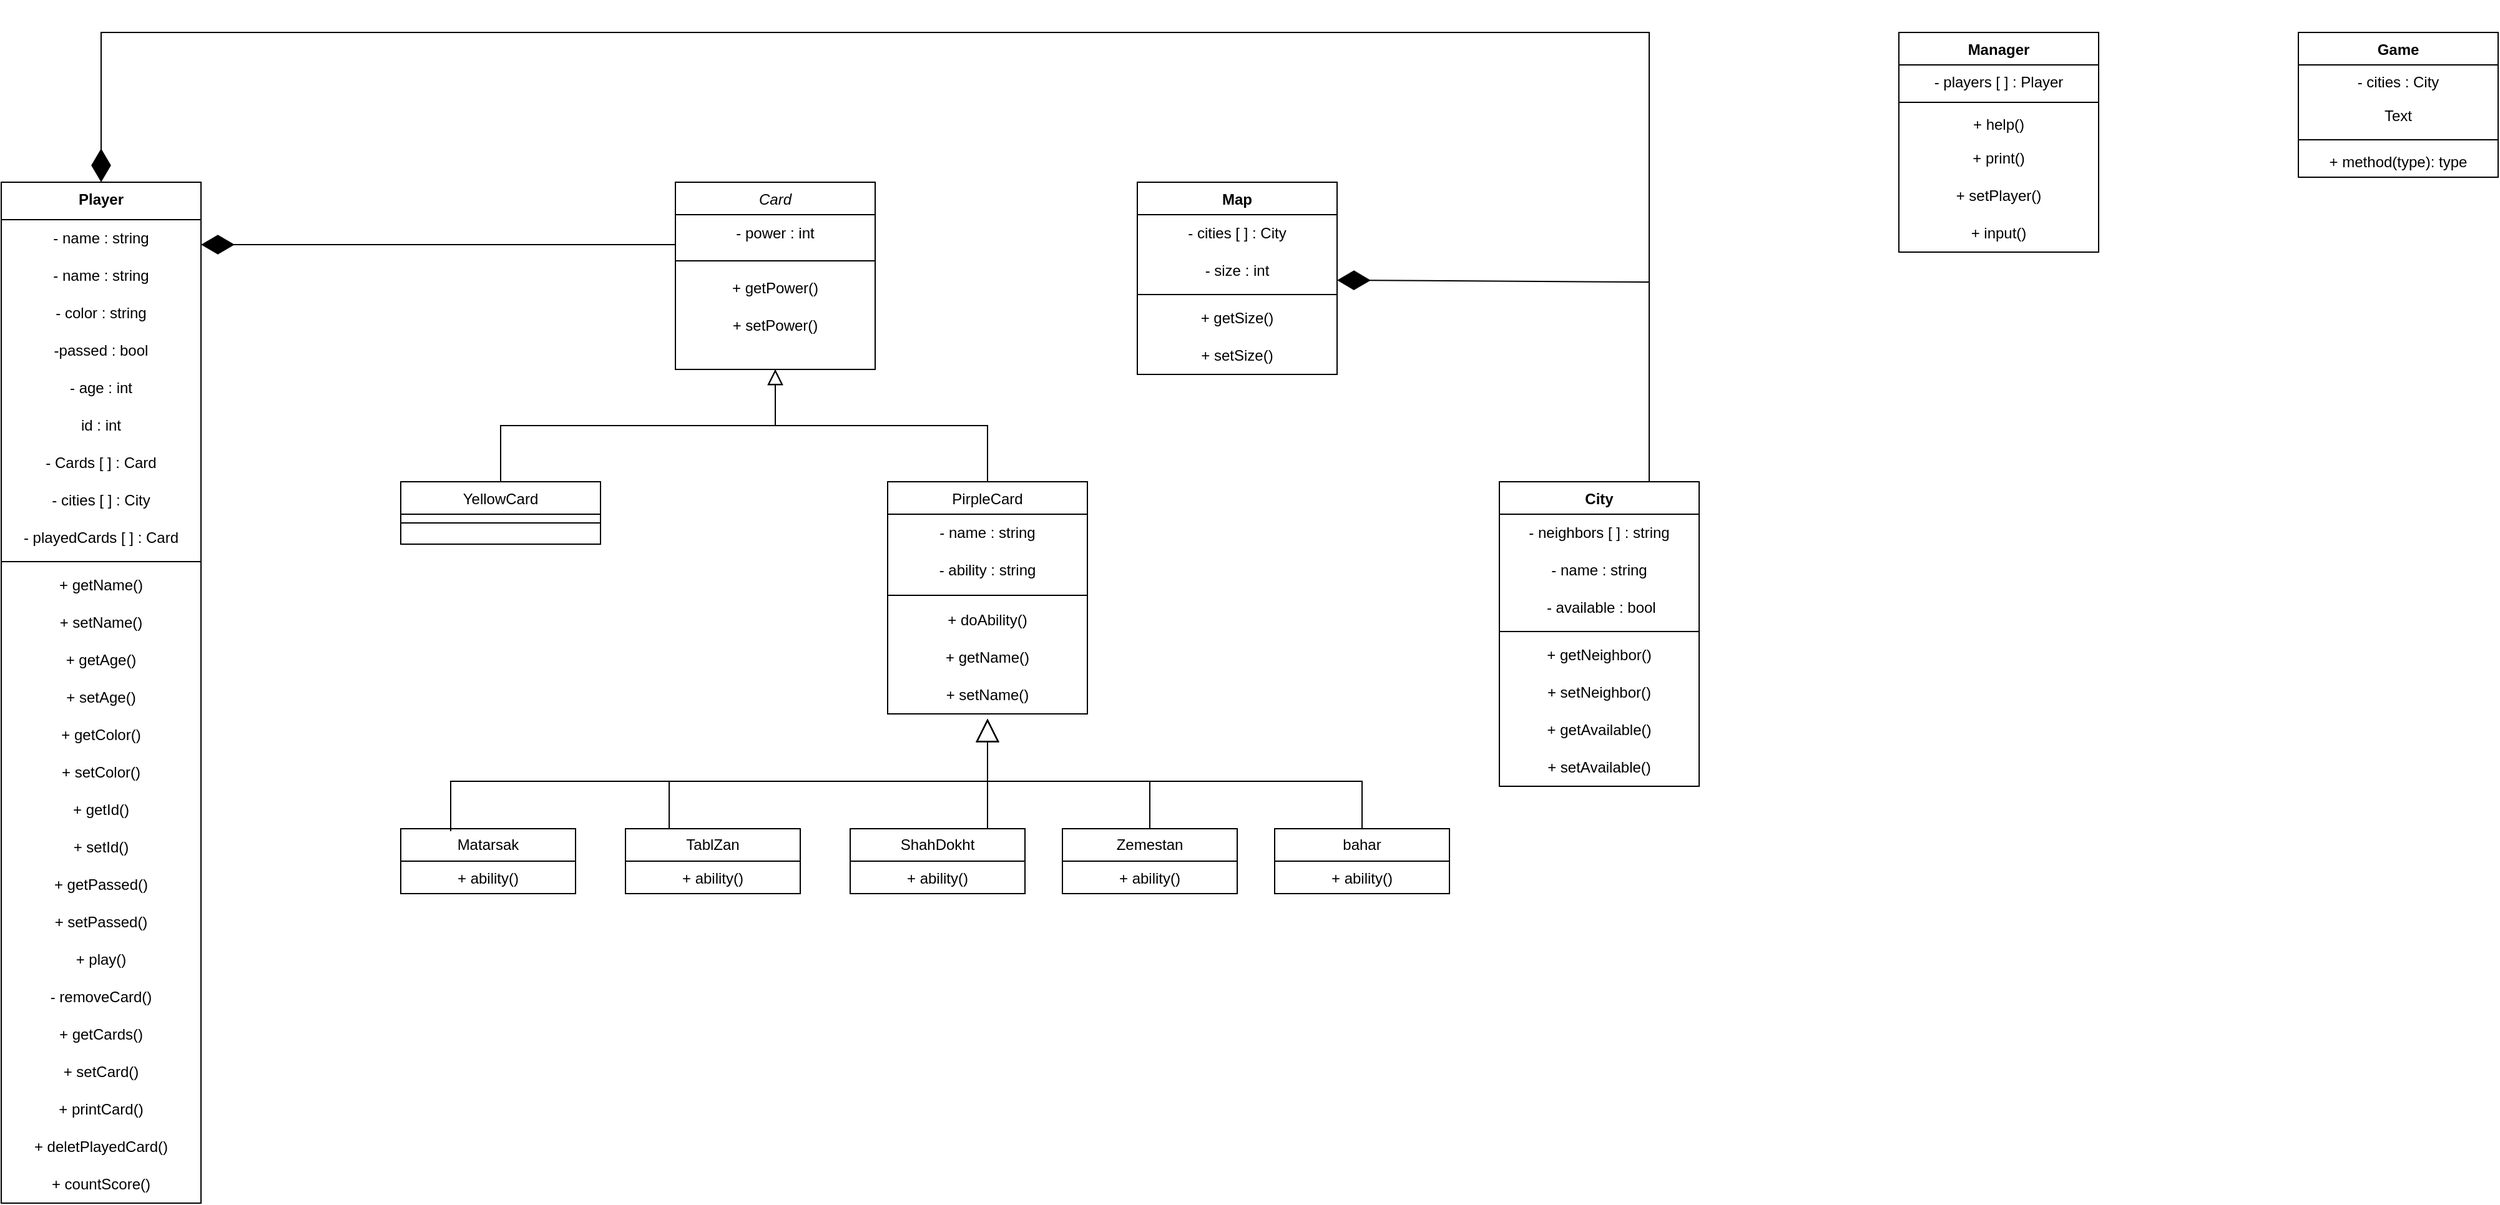 <mxfile version="24.4.4" type="device">
  <diagram id="C5RBs43oDa-KdzZeNtuy" name="Page-1">
    <mxGraphModel dx="1877" dy="1691" grid="1" gridSize="10" guides="1" tooltips="1" connect="1" arrows="1" fold="1" page="1" pageScale="1" pageWidth="827" pageHeight="1169" math="0" shadow="0">
      <root>
        <mxCell id="WIyWlLk6GJQsqaUBKTNV-0" />
        <mxCell id="WIyWlLk6GJQsqaUBKTNV-1" parent="WIyWlLk6GJQsqaUBKTNV-0" />
        <mxCell id="zkfFHV4jXpPFQw0GAbJ--0" value="Card" style="swimlane;fontStyle=2;align=center;verticalAlign=top;childLayout=stackLayout;horizontal=1;startSize=26;horizontalStack=0;resizeParent=1;resizeLast=0;collapsible=1;marginBottom=0;rounded=0;shadow=0;strokeWidth=1;" parent="WIyWlLk6GJQsqaUBKTNV-1" vertex="1">
          <mxGeometry x="220" y="120" width="160" height="150" as="geometry">
            <mxRectangle x="230" y="140" width="160" height="26" as="alternateBounds" />
          </mxGeometry>
        </mxCell>
        <mxCell id="Y98AIQA9uZ3q5bvzrObx-6" value="- power : int" style="text;strokeColor=none;align=center;fillColor=none;html=1;verticalAlign=middle;whiteSpace=wrap;rounded=0;" parent="zkfFHV4jXpPFQw0GAbJ--0" vertex="1">
          <mxGeometry y="26" width="160" height="30" as="geometry" />
        </mxCell>
        <mxCell id="zkfFHV4jXpPFQw0GAbJ--4" value="" style="line;html=1;strokeWidth=1;align=left;verticalAlign=middle;spacingTop=-1;spacingLeft=3;spacingRight=3;rotatable=0;labelPosition=right;points=[];portConstraint=eastwest;" parent="zkfFHV4jXpPFQw0GAbJ--0" vertex="1">
          <mxGeometry y="56" width="160" height="14" as="geometry" />
        </mxCell>
        <mxCell id="Y98AIQA9uZ3q5bvzrObx-7" value="+ getPower()" style="text;strokeColor=none;align=center;fillColor=none;html=1;verticalAlign=middle;whiteSpace=wrap;rounded=0;" parent="zkfFHV4jXpPFQw0GAbJ--0" vertex="1">
          <mxGeometry y="70" width="160" height="30" as="geometry" />
        </mxCell>
        <mxCell id="Y98AIQA9uZ3q5bvzrObx-5" value="+ setPower()" style="text;strokeColor=none;align=center;fillColor=none;html=1;verticalAlign=middle;whiteSpace=wrap;rounded=0;" parent="zkfFHV4jXpPFQw0GAbJ--0" vertex="1">
          <mxGeometry y="100" width="160" height="30" as="geometry" />
        </mxCell>
        <mxCell id="zkfFHV4jXpPFQw0GAbJ--6" value="YellowCard" style="swimlane;fontStyle=0;align=center;verticalAlign=top;childLayout=stackLayout;horizontal=1;startSize=26;horizontalStack=0;resizeParent=1;resizeLast=0;collapsible=1;marginBottom=0;rounded=0;shadow=0;strokeWidth=1;" parent="WIyWlLk6GJQsqaUBKTNV-1" vertex="1">
          <mxGeometry y="360" width="160" height="50" as="geometry">
            <mxRectangle x="130" y="380" width="160" height="26" as="alternateBounds" />
          </mxGeometry>
        </mxCell>
        <mxCell id="zkfFHV4jXpPFQw0GAbJ--9" value="" style="line;html=1;strokeWidth=1;align=left;verticalAlign=middle;spacingTop=-1;spacingLeft=3;spacingRight=3;rotatable=0;labelPosition=right;points=[];portConstraint=eastwest;" parent="zkfFHV4jXpPFQw0GAbJ--6" vertex="1">
          <mxGeometry y="26" width="160" height="14" as="geometry" />
        </mxCell>
        <mxCell id="zkfFHV4jXpPFQw0GAbJ--12" value="" style="endArrow=block;endSize=10;endFill=0;shadow=0;strokeWidth=1;rounded=0;curved=0;edgeStyle=elbowEdgeStyle;elbow=vertical;" parent="WIyWlLk6GJQsqaUBKTNV-1" source="zkfFHV4jXpPFQw0GAbJ--6" target="zkfFHV4jXpPFQw0GAbJ--0" edge="1">
          <mxGeometry width="160" relative="1" as="geometry">
            <mxPoint x="200" y="203" as="sourcePoint" />
            <mxPoint x="200" y="203" as="targetPoint" />
          </mxGeometry>
        </mxCell>
        <mxCell id="zkfFHV4jXpPFQw0GAbJ--13" value="PirpleCard" style="swimlane;fontStyle=0;align=center;verticalAlign=top;childLayout=stackLayout;horizontal=1;startSize=26;horizontalStack=0;resizeParent=1;resizeLast=0;collapsible=1;marginBottom=0;rounded=0;shadow=0;strokeWidth=1;" parent="WIyWlLk6GJQsqaUBKTNV-1" vertex="1">
          <mxGeometry x="390" y="360" width="160" height="186" as="geometry">
            <mxRectangle x="340" y="380" width="170" height="26" as="alternateBounds" />
          </mxGeometry>
        </mxCell>
        <mxCell id="Y98AIQA9uZ3q5bvzrObx-9" value="- name : string" style="text;strokeColor=none;align=center;fillColor=none;html=1;verticalAlign=middle;whiteSpace=wrap;rounded=0;" parent="zkfFHV4jXpPFQw0GAbJ--13" vertex="1">
          <mxGeometry y="26" width="160" height="30" as="geometry" />
        </mxCell>
        <mxCell id="Y98AIQA9uZ3q5bvzrObx-0" value="- ability : string" style="text;strokeColor=none;align=center;fillColor=none;html=1;verticalAlign=middle;whiteSpace=wrap;rounded=0;" parent="zkfFHV4jXpPFQw0GAbJ--13" vertex="1">
          <mxGeometry y="56" width="160" height="30" as="geometry" />
        </mxCell>
        <mxCell id="zkfFHV4jXpPFQw0GAbJ--15" value="" style="line;html=1;strokeWidth=1;align=left;verticalAlign=middle;spacingTop=-1;spacingLeft=3;spacingRight=3;rotatable=0;labelPosition=right;points=[];portConstraint=eastwest;" parent="zkfFHV4jXpPFQw0GAbJ--13" vertex="1">
          <mxGeometry y="86" width="160" height="10" as="geometry" />
        </mxCell>
        <mxCell id="Y98AIQA9uZ3q5bvzrObx-8" value="+ doAbility()" style="text;strokeColor=none;align=center;fillColor=none;html=1;verticalAlign=middle;whiteSpace=wrap;rounded=0;" parent="zkfFHV4jXpPFQw0GAbJ--13" vertex="1">
          <mxGeometry y="96" width="160" height="30" as="geometry" />
        </mxCell>
        <mxCell id="Y98AIQA9uZ3q5bvzrObx-30" value="+ getName()" style="text;strokeColor=none;align=center;fillColor=none;html=1;verticalAlign=middle;whiteSpace=wrap;rounded=0;" parent="zkfFHV4jXpPFQw0GAbJ--13" vertex="1">
          <mxGeometry y="126" width="160" height="30" as="geometry" />
        </mxCell>
        <mxCell id="Y98AIQA9uZ3q5bvzrObx-31" value="+ setName()" style="text;strokeColor=none;align=center;fillColor=none;html=1;verticalAlign=middle;whiteSpace=wrap;rounded=0;" parent="zkfFHV4jXpPFQw0GAbJ--13" vertex="1">
          <mxGeometry y="156" width="160" height="30" as="geometry" />
        </mxCell>
        <mxCell id="zkfFHV4jXpPFQw0GAbJ--16" value="" style="endArrow=block;endSize=10;endFill=0;shadow=0;strokeWidth=1;rounded=0;curved=0;edgeStyle=elbowEdgeStyle;elbow=vertical;" parent="WIyWlLk6GJQsqaUBKTNV-1" source="zkfFHV4jXpPFQw0GAbJ--13" target="zkfFHV4jXpPFQw0GAbJ--0" edge="1">
          <mxGeometry width="160" relative="1" as="geometry">
            <mxPoint x="210" y="373" as="sourcePoint" />
            <mxPoint x="310" y="271" as="targetPoint" />
          </mxGeometry>
        </mxCell>
        <mxCell id="Y98AIQA9uZ3q5bvzrObx-14" value="Map" style="swimlane;fontStyle=1;align=center;verticalAlign=top;childLayout=stackLayout;horizontal=1;startSize=26;horizontalStack=0;resizeParent=1;resizeParentMax=0;resizeLast=0;collapsible=1;marginBottom=0;whiteSpace=wrap;html=1;" parent="WIyWlLk6GJQsqaUBKTNV-1" vertex="1">
          <mxGeometry x="590" y="120" width="160" height="154" as="geometry" />
        </mxCell>
        <mxCell id="Y98AIQA9uZ3q5bvzrObx-18" value="- cities [ ] : City" style="text;strokeColor=none;align=center;fillColor=none;html=1;verticalAlign=middle;whiteSpace=wrap;rounded=0;" parent="Y98AIQA9uZ3q5bvzrObx-14" vertex="1">
          <mxGeometry y="26" width="160" height="30" as="geometry" />
        </mxCell>
        <mxCell id="Y98AIQA9uZ3q5bvzrObx-19" value="- size : int" style="text;strokeColor=none;align=center;fillColor=none;html=1;verticalAlign=middle;whiteSpace=wrap;rounded=0;" parent="Y98AIQA9uZ3q5bvzrObx-14" vertex="1">
          <mxGeometry y="56" width="160" height="30" as="geometry" />
        </mxCell>
        <mxCell id="Y98AIQA9uZ3q5bvzrObx-16" value="" style="line;strokeWidth=1;fillColor=none;align=left;verticalAlign=middle;spacingTop=-1;spacingLeft=3;spacingRight=3;rotatable=0;labelPosition=right;points=[];portConstraint=eastwest;strokeColor=inherit;" parent="Y98AIQA9uZ3q5bvzrObx-14" vertex="1">
          <mxGeometry y="86" width="160" height="8" as="geometry" />
        </mxCell>
        <mxCell id="Y98AIQA9uZ3q5bvzrObx-20" value="+ getSize()" style="text;strokeColor=none;align=center;fillColor=none;html=1;verticalAlign=middle;whiteSpace=wrap;rounded=0;" parent="Y98AIQA9uZ3q5bvzrObx-14" vertex="1">
          <mxGeometry y="94" width="160" height="30" as="geometry" />
        </mxCell>
        <mxCell id="Y98AIQA9uZ3q5bvzrObx-21" value="+ setSize()" style="text;strokeColor=none;align=center;fillColor=none;html=1;verticalAlign=middle;whiteSpace=wrap;rounded=0;" parent="Y98AIQA9uZ3q5bvzrObx-14" vertex="1">
          <mxGeometry y="124" width="160" height="30" as="geometry" />
        </mxCell>
        <mxCell id="Y98AIQA9uZ3q5bvzrObx-26" value="Player" style="swimlane;fontStyle=1;align=center;verticalAlign=top;childLayout=stackLayout;horizontal=1;startSize=30;horizontalStack=0;resizeParent=1;resizeParentMax=0;resizeLast=0;collapsible=1;marginBottom=0;whiteSpace=wrap;html=1;" parent="WIyWlLk6GJQsqaUBKTNV-1" vertex="1">
          <mxGeometry x="-320" y="120" width="160" height="818" as="geometry" />
        </mxCell>
        <mxCell id="Y98AIQA9uZ3q5bvzrObx-48" value="- name : string" style="text;strokeColor=none;align=center;fillColor=none;html=1;verticalAlign=middle;whiteSpace=wrap;rounded=0;" parent="Y98AIQA9uZ3q5bvzrObx-26" vertex="1">
          <mxGeometry y="30" width="160" height="30" as="geometry" />
        </mxCell>
        <mxCell id="jCnvRaLqZS0h8MGcoXK2-2" value="- name : string" style="text;strokeColor=none;align=center;fillColor=none;html=1;verticalAlign=middle;whiteSpace=wrap;rounded=0;" parent="Y98AIQA9uZ3q5bvzrObx-26" vertex="1">
          <mxGeometry y="60" width="160" height="30" as="geometry" />
        </mxCell>
        <mxCell id="Y98AIQA9uZ3q5bvzrObx-49" value="- color : string" style="text;strokeColor=none;align=center;fillColor=none;html=1;verticalAlign=middle;whiteSpace=wrap;rounded=0;" parent="Y98AIQA9uZ3q5bvzrObx-26" vertex="1">
          <mxGeometry y="90" width="160" height="30" as="geometry" />
        </mxCell>
        <mxCell id="Y98AIQA9uZ3q5bvzrObx-50" value="-passed : bool" style="text;strokeColor=none;align=center;fillColor=none;html=1;verticalAlign=middle;whiteSpace=wrap;rounded=0;" parent="Y98AIQA9uZ3q5bvzrObx-26" vertex="1">
          <mxGeometry y="120" width="160" height="30" as="geometry" />
        </mxCell>
        <mxCell id="Y98AIQA9uZ3q5bvzrObx-51" value="- age : int" style="text;strokeColor=none;align=center;fillColor=none;html=1;verticalAlign=middle;whiteSpace=wrap;rounded=0;" parent="Y98AIQA9uZ3q5bvzrObx-26" vertex="1">
          <mxGeometry y="150" width="160" height="30" as="geometry" />
        </mxCell>
        <mxCell id="Y98AIQA9uZ3q5bvzrObx-52" value="id : int" style="text;strokeColor=none;align=center;fillColor=none;html=1;verticalAlign=middle;whiteSpace=wrap;rounded=0;" parent="Y98AIQA9uZ3q5bvzrObx-26" vertex="1">
          <mxGeometry y="180" width="160" height="30" as="geometry" />
        </mxCell>
        <mxCell id="Y98AIQA9uZ3q5bvzrObx-65" value="- Cards [ ] : Card" style="text;strokeColor=none;align=center;fillColor=none;html=1;verticalAlign=middle;whiteSpace=wrap;rounded=0;" parent="Y98AIQA9uZ3q5bvzrObx-26" vertex="1">
          <mxGeometry y="210" width="160" height="30" as="geometry" />
        </mxCell>
        <mxCell id="kwKwa-wbNNJrlp5Qnl6y-41" value="- cities [ ] : City" style="text;strokeColor=none;align=center;fillColor=none;html=1;verticalAlign=middle;whiteSpace=wrap;rounded=0;" parent="Y98AIQA9uZ3q5bvzrObx-26" vertex="1">
          <mxGeometry y="240" width="160" height="30" as="geometry" />
        </mxCell>
        <mxCell id="s-No0AnxaH5Ahc92Yg2I-0" value="- playedCards [ ] : Card" style="text;strokeColor=none;align=center;fillColor=none;html=1;verticalAlign=middle;whiteSpace=wrap;rounded=0;" vertex="1" parent="Y98AIQA9uZ3q5bvzrObx-26">
          <mxGeometry y="270" width="160" height="30" as="geometry" />
        </mxCell>
        <mxCell id="Y98AIQA9uZ3q5bvzrObx-28" value="" style="line;strokeWidth=1;fillColor=none;align=left;verticalAlign=middle;spacingTop=-1;spacingLeft=3;spacingRight=3;rotatable=0;labelPosition=right;points=[];portConstraint=eastwest;strokeColor=inherit;" parent="Y98AIQA9uZ3q5bvzrObx-26" vertex="1">
          <mxGeometry y="300" width="160" height="8" as="geometry" />
        </mxCell>
        <mxCell id="Y98AIQA9uZ3q5bvzrObx-53" value="+ getName()" style="text;strokeColor=none;align=center;fillColor=none;html=1;verticalAlign=middle;whiteSpace=wrap;rounded=0;" parent="Y98AIQA9uZ3q5bvzrObx-26" vertex="1">
          <mxGeometry y="308" width="160" height="30" as="geometry" />
        </mxCell>
        <mxCell id="Y98AIQA9uZ3q5bvzrObx-54" value="+ setName()" style="text;strokeColor=none;align=center;fillColor=none;html=1;verticalAlign=middle;whiteSpace=wrap;rounded=0;" parent="Y98AIQA9uZ3q5bvzrObx-26" vertex="1">
          <mxGeometry y="338" width="160" height="30" as="geometry" />
        </mxCell>
        <mxCell id="Y98AIQA9uZ3q5bvzrObx-55" value="+ getAge()" style="text;strokeColor=none;align=center;fillColor=none;html=1;verticalAlign=middle;whiteSpace=wrap;rounded=0;" parent="Y98AIQA9uZ3q5bvzrObx-26" vertex="1">
          <mxGeometry y="368" width="160" height="30" as="geometry" />
        </mxCell>
        <mxCell id="Y98AIQA9uZ3q5bvzrObx-56" value="+ setAge()" style="text;strokeColor=none;align=center;fillColor=none;html=1;verticalAlign=middle;whiteSpace=wrap;rounded=0;" parent="Y98AIQA9uZ3q5bvzrObx-26" vertex="1">
          <mxGeometry y="398" width="160" height="30" as="geometry" />
        </mxCell>
        <mxCell id="Y98AIQA9uZ3q5bvzrObx-57" value="+ getColor()" style="text;strokeColor=none;align=center;fillColor=none;html=1;verticalAlign=middle;whiteSpace=wrap;rounded=0;" parent="Y98AIQA9uZ3q5bvzrObx-26" vertex="1">
          <mxGeometry y="428" width="160" height="30" as="geometry" />
        </mxCell>
        <mxCell id="Y98AIQA9uZ3q5bvzrObx-58" value="+ setColor()" style="text;strokeColor=none;align=center;fillColor=none;html=1;verticalAlign=middle;whiteSpace=wrap;rounded=0;" parent="Y98AIQA9uZ3q5bvzrObx-26" vertex="1">
          <mxGeometry y="458" width="160" height="30" as="geometry" />
        </mxCell>
        <mxCell id="Y98AIQA9uZ3q5bvzrObx-59" value="+ getId()" style="text;strokeColor=none;align=center;fillColor=none;html=1;verticalAlign=middle;whiteSpace=wrap;rounded=0;" parent="Y98AIQA9uZ3q5bvzrObx-26" vertex="1">
          <mxGeometry y="488" width="160" height="30" as="geometry" />
        </mxCell>
        <mxCell id="Y98AIQA9uZ3q5bvzrObx-60" value="+ setId()" style="text;strokeColor=none;align=center;fillColor=none;html=1;verticalAlign=middle;whiteSpace=wrap;rounded=0;" parent="Y98AIQA9uZ3q5bvzrObx-26" vertex="1">
          <mxGeometry y="518" width="160" height="30" as="geometry" />
        </mxCell>
        <mxCell id="Y98AIQA9uZ3q5bvzrObx-61" value="+ getPassed()" style="text;strokeColor=none;align=center;fillColor=none;html=1;verticalAlign=middle;whiteSpace=wrap;rounded=0;" parent="Y98AIQA9uZ3q5bvzrObx-26" vertex="1">
          <mxGeometry y="548" width="160" height="30" as="geometry" />
        </mxCell>
        <mxCell id="Y98AIQA9uZ3q5bvzrObx-62" value="+ setPassed()" style="text;strokeColor=none;align=center;fillColor=none;html=1;verticalAlign=middle;whiteSpace=wrap;rounded=0;" parent="Y98AIQA9uZ3q5bvzrObx-26" vertex="1">
          <mxGeometry y="578" width="160" height="30" as="geometry" />
        </mxCell>
        <mxCell id="Y98AIQA9uZ3q5bvzrObx-63" value="+ play()" style="text;strokeColor=none;align=center;fillColor=none;html=1;verticalAlign=middle;whiteSpace=wrap;rounded=0;" parent="Y98AIQA9uZ3q5bvzrObx-26" vertex="1">
          <mxGeometry y="608" width="160" height="30" as="geometry" />
        </mxCell>
        <mxCell id="Y98AIQA9uZ3q5bvzrObx-66" value="- removeCard()" style="text;strokeColor=none;align=center;fillColor=none;html=1;verticalAlign=middle;whiteSpace=wrap;rounded=0;" parent="Y98AIQA9uZ3q5bvzrObx-26" vertex="1">
          <mxGeometry y="638" width="160" height="30" as="geometry" />
        </mxCell>
        <mxCell id="Y98AIQA9uZ3q5bvzrObx-67" value="+ getCards()" style="text;strokeColor=none;align=center;fillColor=none;html=1;verticalAlign=middle;whiteSpace=wrap;rounded=0;" parent="Y98AIQA9uZ3q5bvzrObx-26" vertex="1">
          <mxGeometry y="668" width="160" height="30" as="geometry" />
        </mxCell>
        <mxCell id="Y98AIQA9uZ3q5bvzrObx-68" value="+ setCard()" style="text;strokeColor=none;align=center;fillColor=none;html=1;verticalAlign=middle;whiteSpace=wrap;rounded=0;" parent="Y98AIQA9uZ3q5bvzrObx-26" vertex="1">
          <mxGeometry y="698" width="160" height="30" as="geometry" />
        </mxCell>
        <mxCell id="jCnvRaLqZS0h8MGcoXK2-0" value="+ printCard()" style="text;strokeColor=none;align=center;fillColor=none;html=1;verticalAlign=middle;whiteSpace=wrap;rounded=0;" parent="Y98AIQA9uZ3q5bvzrObx-26" vertex="1">
          <mxGeometry y="728" width="160" height="30" as="geometry" />
        </mxCell>
        <mxCell id="s-No0AnxaH5Ahc92Yg2I-1" value="+ deletPlayedCard()" style="text;strokeColor=none;align=center;fillColor=none;html=1;verticalAlign=middle;whiteSpace=wrap;rounded=0;" vertex="1" parent="Y98AIQA9uZ3q5bvzrObx-26">
          <mxGeometry y="758" width="160" height="30" as="geometry" />
        </mxCell>
        <mxCell id="s-No0AnxaH5Ahc92Yg2I-2" value="+ countScore()" style="text;strokeColor=none;align=center;fillColor=none;html=1;verticalAlign=middle;whiteSpace=wrap;rounded=0;" vertex="1" parent="Y98AIQA9uZ3q5bvzrObx-26">
          <mxGeometry y="788" width="160" height="30" as="geometry" />
        </mxCell>
        <mxCell id="Y98AIQA9uZ3q5bvzrObx-32" value="City" style="swimlane;fontStyle=1;align=center;verticalAlign=top;childLayout=stackLayout;horizontal=1;startSize=26;horizontalStack=0;resizeParent=1;resizeParentMax=0;resizeLast=0;collapsible=1;marginBottom=0;whiteSpace=wrap;html=1;" parent="WIyWlLk6GJQsqaUBKTNV-1" vertex="1">
          <mxGeometry x="880" y="360" width="160" height="244" as="geometry" />
        </mxCell>
        <mxCell id="Y98AIQA9uZ3q5bvzrObx-37" value="- neighbors [ ] : string" style="text;strokeColor=none;align=center;fillColor=none;html=1;verticalAlign=middle;whiteSpace=wrap;rounded=0;" parent="Y98AIQA9uZ3q5bvzrObx-32" vertex="1">
          <mxGeometry y="26" width="160" height="30" as="geometry" />
        </mxCell>
        <mxCell id="Y98AIQA9uZ3q5bvzrObx-39" value="- name : string" style="text;strokeColor=none;align=center;fillColor=none;html=1;verticalAlign=middle;whiteSpace=wrap;rounded=0;" parent="Y98AIQA9uZ3q5bvzrObx-32" vertex="1">
          <mxGeometry y="56" width="160" height="30" as="geometry" />
        </mxCell>
        <mxCell id="Y98AIQA9uZ3q5bvzrObx-40" value="&amp;nbsp;- available : bool" style="text;strokeColor=none;align=center;fillColor=none;html=1;verticalAlign=middle;whiteSpace=wrap;rounded=0;" parent="Y98AIQA9uZ3q5bvzrObx-32" vertex="1">
          <mxGeometry y="86" width="160" height="30" as="geometry" />
        </mxCell>
        <mxCell id="Y98AIQA9uZ3q5bvzrObx-34" value="" style="line;strokeWidth=1;fillColor=none;align=left;verticalAlign=middle;spacingTop=-1;spacingLeft=3;spacingRight=3;rotatable=0;labelPosition=right;points=[];portConstraint=eastwest;strokeColor=inherit;" parent="Y98AIQA9uZ3q5bvzrObx-32" vertex="1">
          <mxGeometry y="116" width="160" height="8" as="geometry" />
        </mxCell>
        <mxCell id="Y98AIQA9uZ3q5bvzrObx-36" value="+ getNeighbor()" style="text;strokeColor=none;align=center;fillColor=none;html=1;verticalAlign=middle;whiteSpace=wrap;rounded=0;" parent="Y98AIQA9uZ3q5bvzrObx-32" vertex="1">
          <mxGeometry y="124" width="160" height="30" as="geometry" />
        </mxCell>
        <mxCell id="Y98AIQA9uZ3q5bvzrObx-38" value="+ setNeighbor()" style="text;strokeColor=none;align=center;fillColor=none;html=1;verticalAlign=middle;whiteSpace=wrap;rounded=0;" parent="Y98AIQA9uZ3q5bvzrObx-32" vertex="1">
          <mxGeometry y="154" width="160" height="30" as="geometry" />
        </mxCell>
        <mxCell id="Y98AIQA9uZ3q5bvzrObx-42" value="+ getAvailable()" style="text;strokeColor=none;align=center;fillColor=none;html=1;verticalAlign=middle;whiteSpace=wrap;rounded=0;" parent="Y98AIQA9uZ3q5bvzrObx-32" vertex="1">
          <mxGeometry y="184" width="160" height="30" as="geometry" />
        </mxCell>
        <mxCell id="Y98AIQA9uZ3q5bvzrObx-41" value="+ setAvailable()" style="text;strokeColor=none;align=center;fillColor=none;html=1;verticalAlign=middle;whiteSpace=wrap;rounded=0;" parent="Y98AIQA9uZ3q5bvzrObx-32" vertex="1">
          <mxGeometry y="214" width="160" height="30" as="geometry" />
        </mxCell>
        <mxCell id="Y98AIQA9uZ3q5bvzrObx-47" value="" style="endArrow=diamondThin;endFill=1;endSize=24;html=1;rounded=0;exitX=0.75;exitY=0;exitDx=0;exitDy=0;entryX=1;entryY=0.75;entryDx=0;entryDy=0;" parent="WIyWlLk6GJQsqaUBKTNV-1" source="Y98AIQA9uZ3q5bvzrObx-32" target="Y98AIQA9uZ3q5bvzrObx-19" edge="1">
          <mxGeometry width="160" relative="1" as="geometry">
            <mxPoint x="770" y="320" as="sourcePoint" />
            <mxPoint x="930" y="320" as="targetPoint" />
            <Array as="points">
              <mxPoint x="1000" y="200" />
            </Array>
          </mxGeometry>
        </mxCell>
        <mxCell id="kwKwa-wbNNJrlp5Qnl6y-21" value="TablZan" style="swimlane;fontStyle=0;childLayout=stackLayout;horizontal=1;startSize=26;fillColor=none;horizontalStack=0;resizeParent=1;resizeParentMax=0;resizeLast=0;collapsible=1;marginBottom=0;whiteSpace=wrap;html=1;" parent="WIyWlLk6GJQsqaUBKTNV-1" vertex="1">
          <mxGeometry x="180" y="638" width="140" height="52" as="geometry" />
        </mxCell>
        <mxCell id="kwKwa-wbNNJrlp5Qnl6y-22" value="+ ability()" style="text;strokeColor=none;fillColor=none;align=center;verticalAlign=top;spacingLeft=4;spacingRight=4;overflow=hidden;rotatable=0;points=[[0,0.5],[1,0.5]];portConstraint=eastwest;whiteSpace=wrap;html=1;" parent="kwKwa-wbNNJrlp5Qnl6y-21" vertex="1">
          <mxGeometry y="26" width="140" height="26" as="geometry" />
        </mxCell>
        <mxCell id="kwKwa-wbNNJrlp5Qnl6y-23" value="ShahDokht" style="swimlane;fontStyle=0;childLayout=stackLayout;horizontal=1;startSize=26;fillColor=none;horizontalStack=0;resizeParent=1;resizeParentMax=0;resizeLast=0;collapsible=1;marginBottom=0;whiteSpace=wrap;html=1;" parent="WIyWlLk6GJQsqaUBKTNV-1" vertex="1">
          <mxGeometry x="360" y="638" width="140" height="52" as="geometry" />
        </mxCell>
        <mxCell id="kwKwa-wbNNJrlp5Qnl6y-24" value="+ ability()" style="text;strokeColor=none;fillColor=none;align=center;verticalAlign=top;spacingLeft=4;spacingRight=4;overflow=hidden;rotatable=0;points=[[0,0.5],[1,0.5]];portConstraint=eastwest;whiteSpace=wrap;html=1;" parent="kwKwa-wbNNJrlp5Qnl6y-23" vertex="1">
          <mxGeometry y="26" width="140" height="26" as="geometry" />
        </mxCell>
        <mxCell id="kwKwa-wbNNJrlp5Qnl6y-25" value="Zemestan" style="swimlane;fontStyle=0;childLayout=stackLayout;horizontal=1;startSize=26;fillColor=none;horizontalStack=0;resizeParent=1;resizeParentMax=0;resizeLast=0;collapsible=1;marginBottom=0;whiteSpace=wrap;html=1;" parent="WIyWlLk6GJQsqaUBKTNV-1" vertex="1">
          <mxGeometry x="530" y="638" width="140" height="52" as="geometry" />
        </mxCell>
        <mxCell id="kwKwa-wbNNJrlp5Qnl6y-26" value="+ ability()" style="text;strokeColor=none;fillColor=none;align=center;verticalAlign=top;spacingLeft=4;spacingRight=4;overflow=hidden;rotatable=0;points=[[0,0.5],[1,0.5]];portConstraint=eastwest;whiteSpace=wrap;html=1;" parent="kwKwa-wbNNJrlp5Qnl6y-25" vertex="1">
          <mxGeometry y="26" width="140" height="26" as="geometry" />
        </mxCell>
        <mxCell id="kwKwa-wbNNJrlp5Qnl6y-27" value="Matarsak" style="swimlane;fontStyle=0;childLayout=stackLayout;horizontal=1;startSize=26;fillColor=none;horizontalStack=0;resizeParent=1;resizeParentMax=0;resizeLast=0;collapsible=1;marginBottom=0;whiteSpace=wrap;html=1;" parent="WIyWlLk6GJQsqaUBKTNV-1" vertex="1">
          <mxGeometry y="638" width="140" height="52" as="geometry" />
        </mxCell>
        <mxCell id="kwKwa-wbNNJrlp5Qnl6y-28" value="+ ability()" style="text;strokeColor=none;fillColor=none;align=center;verticalAlign=top;spacingLeft=4;spacingRight=4;overflow=hidden;rotatable=0;points=[[0,0.5],[1,0.5]];portConstraint=eastwest;whiteSpace=wrap;html=1;" parent="kwKwa-wbNNJrlp5Qnl6y-27" vertex="1">
          <mxGeometry y="26" width="140" height="26" as="geometry" />
        </mxCell>
        <mxCell id="kwKwa-wbNNJrlp5Qnl6y-5" value="bahar" style="swimlane;fontStyle=0;childLayout=stackLayout;horizontal=1;startSize=26;fillColor=none;horizontalStack=0;resizeParent=1;resizeParentMax=0;resizeLast=0;collapsible=1;marginBottom=0;whiteSpace=wrap;html=1;" parent="WIyWlLk6GJQsqaUBKTNV-1" vertex="1">
          <mxGeometry x="700" y="638" width="140" height="52" as="geometry" />
        </mxCell>
        <mxCell id="kwKwa-wbNNJrlp5Qnl6y-6" value="+ ability()" style="text;strokeColor=none;fillColor=none;align=center;verticalAlign=top;spacingLeft=4;spacingRight=4;overflow=hidden;rotatable=0;points=[[0,0.5],[1,0.5]];portConstraint=eastwest;whiteSpace=wrap;html=1;" parent="kwKwa-wbNNJrlp5Qnl6y-5" vertex="1">
          <mxGeometry y="26" width="140" height="26" as="geometry" />
        </mxCell>
        <mxCell id="kwKwa-wbNNJrlp5Qnl6y-36" value="" style="endArrow=block;endSize=16;endFill=0;html=1;rounded=0;" parent="WIyWlLk6GJQsqaUBKTNV-1" edge="1">
          <mxGeometry x="0.192" y="40" width="160" relative="1" as="geometry">
            <mxPoint x="40" y="640" as="sourcePoint" />
            <mxPoint x="470" y="550" as="targetPoint" />
            <Array as="points">
              <mxPoint x="40" y="600" />
              <mxPoint x="470" y="600" />
            </Array>
            <mxPoint as="offset" />
          </mxGeometry>
        </mxCell>
        <mxCell id="kwKwa-wbNNJrlp5Qnl6y-37" value="" style="endArrow=block;endSize=16;endFill=0;html=1;rounded=0;exitX=0.25;exitY=0;exitDx=0;exitDy=0;" parent="WIyWlLk6GJQsqaUBKTNV-1" source="kwKwa-wbNNJrlp5Qnl6y-21" edge="1">
          <mxGeometry x="0.192" y="40" width="160" relative="1" as="geometry">
            <mxPoint x="215" y="630" as="sourcePoint" />
            <mxPoint x="470" y="550" as="targetPoint" />
            <Array as="points">
              <mxPoint x="215" y="600" />
              <mxPoint x="470" y="600" />
            </Array>
            <mxPoint as="offset" />
          </mxGeometry>
        </mxCell>
        <mxCell id="kwKwa-wbNNJrlp5Qnl6y-38" value="" style="endArrow=block;endSize=16;endFill=0;html=1;rounded=0;exitX=0.25;exitY=0;exitDx=0;exitDy=0;" parent="WIyWlLk6GJQsqaUBKTNV-1" edge="1">
          <mxGeometry x="0.192" y="40" width="160" relative="1" as="geometry">
            <mxPoint x="470" y="638" as="sourcePoint" />
            <mxPoint x="470" y="550" as="targetPoint" />
            <Array as="points">
              <mxPoint x="470" y="600" />
            </Array>
            <mxPoint as="offset" />
          </mxGeometry>
        </mxCell>
        <mxCell id="kwKwa-wbNNJrlp5Qnl6y-39" value="" style="endArrow=block;endSize=16;endFill=0;html=1;rounded=0;exitX=0.5;exitY=0;exitDx=0;exitDy=0;" parent="WIyWlLk6GJQsqaUBKTNV-1" source="kwKwa-wbNNJrlp5Qnl6y-25" edge="1">
          <mxGeometry x="0.192" y="40" width="160" relative="1" as="geometry">
            <mxPoint x="600" y="600" as="sourcePoint" />
            <mxPoint x="470" y="550" as="targetPoint" />
            <Array as="points">
              <mxPoint x="600" y="600" />
              <mxPoint x="470" y="600" />
            </Array>
            <mxPoint as="offset" />
          </mxGeometry>
        </mxCell>
        <mxCell id="kwKwa-wbNNJrlp5Qnl6y-40" value="" style="endArrow=block;endSize=16;endFill=0;html=1;rounded=0;exitX=0.5;exitY=0;exitDx=0;exitDy=0;" parent="WIyWlLk6GJQsqaUBKTNV-1" edge="1">
          <mxGeometry x="0.192" y="40" width="160" relative="1" as="geometry">
            <mxPoint x="770" y="638" as="sourcePoint" />
            <mxPoint x="470" y="550" as="targetPoint" />
            <Array as="points">
              <mxPoint x="770" y="600" />
              <mxPoint x="470" y="600" />
            </Array>
            <mxPoint as="offset" />
          </mxGeometry>
        </mxCell>
        <mxCell id="kwKwa-wbNNJrlp5Qnl6y-42" value="" style="endArrow=diamondThin;endFill=1;endSize=24;html=1;rounded=0;entryX=0.5;entryY=0;entryDx=0;entryDy=0;" parent="WIyWlLk6GJQsqaUBKTNV-1" target="Y98AIQA9uZ3q5bvzrObx-26" edge="1">
          <mxGeometry width="160" relative="1" as="geometry">
            <mxPoint x="1000" y="360" as="sourcePoint" />
            <mxPoint x="-240" as="targetPoint" />
            <Array as="points">
              <mxPoint x="1000" />
              <mxPoint x="-240" />
            </Array>
          </mxGeometry>
        </mxCell>
        <mxCell id="jCnvRaLqZS0h8MGcoXK2-1" value="" style="endArrow=diamondThin;endFill=1;endSize=24;html=1;rounded=0;" parent="WIyWlLk6GJQsqaUBKTNV-1" edge="1">
          <mxGeometry width="160" relative="1" as="geometry">
            <mxPoint x="220" y="170" as="sourcePoint" />
            <mxPoint x="-160" y="170" as="targetPoint" />
            <Array as="points">
              <mxPoint x="220" y="170" />
            </Array>
          </mxGeometry>
        </mxCell>
        <mxCell id="jCnvRaLqZS0h8MGcoXK2-3" value="Manager" style="swimlane;fontStyle=1;align=center;verticalAlign=top;childLayout=stackLayout;horizontal=1;startSize=26;horizontalStack=0;resizeParent=1;resizeParentMax=0;resizeLast=0;collapsible=1;marginBottom=0;whiteSpace=wrap;html=1;" parent="WIyWlLk6GJQsqaUBKTNV-1" vertex="1">
          <mxGeometry x="1200" width="160" height="176" as="geometry" />
        </mxCell>
        <mxCell id="jCnvRaLqZS0h8MGcoXK2-4" value="- players [ ] : Player" style="text;strokeColor=none;fillColor=none;align=center;verticalAlign=top;spacingLeft=4;spacingRight=4;overflow=hidden;rotatable=0;points=[[0,0.5],[1,0.5]];portConstraint=eastwest;whiteSpace=wrap;html=1;" parent="jCnvRaLqZS0h8MGcoXK2-3" vertex="1">
          <mxGeometry y="26" width="160" height="26" as="geometry" />
        </mxCell>
        <mxCell id="jCnvRaLqZS0h8MGcoXK2-5" value="" style="line;strokeWidth=1;fillColor=none;align=left;verticalAlign=middle;spacingTop=-1;spacingLeft=3;spacingRight=3;rotatable=0;labelPosition=right;points=[];portConstraint=eastwest;strokeColor=inherit;" parent="jCnvRaLqZS0h8MGcoXK2-3" vertex="1">
          <mxGeometry y="52" width="160" height="8" as="geometry" />
        </mxCell>
        <mxCell id="jCnvRaLqZS0h8MGcoXK2-6" value="+ help()" style="text;strokeColor=none;fillColor=none;align=center;verticalAlign=top;spacingLeft=4;spacingRight=4;overflow=hidden;rotatable=0;points=[[0,0.5],[1,0.5]];portConstraint=eastwest;whiteSpace=wrap;html=1;" parent="jCnvRaLqZS0h8MGcoXK2-3" vertex="1">
          <mxGeometry y="60" width="160" height="26" as="geometry" />
        </mxCell>
        <mxCell id="jCnvRaLqZS0h8MGcoXK2-8" value="+ print()" style="text;strokeColor=none;align=center;fillColor=none;html=1;verticalAlign=middle;whiteSpace=wrap;rounded=0;" parent="jCnvRaLqZS0h8MGcoXK2-3" vertex="1">
          <mxGeometry y="86" width="160" height="30" as="geometry" />
        </mxCell>
        <mxCell id="jCnvRaLqZS0h8MGcoXK2-9" value="+ setPlayer()" style="text;strokeColor=none;align=center;fillColor=none;html=1;verticalAlign=middle;whiteSpace=wrap;rounded=0;" parent="jCnvRaLqZS0h8MGcoXK2-3" vertex="1">
          <mxGeometry y="116" width="160" height="30" as="geometry" />
        </mxCell>
        <mxCell id="jCnvRaLqZS0h8MGcoXK2-10" value="+ input()" style="text;strokeColor=none;align=center;fillColor=none;html=1;verticalAlign=middle;whiteSpace=wrap;rounded=0;" parent="jCnvRaLqZS0h8MGcoXK2-3" vertex="1">
          <mxGeometry y="146" width="160" height="30" as="geometry" />
        </mxCell>
        <mxCell id="s-No0AnxaH5Ahc92Yg2I-3" value="Game" style="swimlane;fontStyle=1;align=center;verticalAlign=top;childLayout=stackLayout;horizontal=1;startSize=26;horizontalStack=0;resizeParent=1;resizeParentMax=0;resizeLast=0;collapsible=1;marginBottom=0;whiteSpace=wrap;html=1;" vertex="1" parent="WIyWlLk6GJQsqaUBKTNV-1">
          <mxGeometry x="1520" width="160" height="116" as="geometry" />
        </mxCell>
        <mxCell id="s-No0AnxaH5Ahc92Yg2I-4" value="- cities : City" style="text;strokeColor=none;fillColor=none;align=center;verticalAlign=top;spacingLeft=4;spacingRight=4;overflow=hidden;rotatable=0;points=[[0,0.5],[1,0.5]];portConstraint=eastwest;whiteSpace=wrap;html=1;" vertex="1" parent="s-No0AnxaH5Ahc92Yg2I-3">
          <mxGeometry y="26" width="160" height="26" as="geometry" />
        </mxCell>
        <mxCell id="s-No0AnxaH5Ahc92Yg2I-7" value="Text" style="text;strokeColor=none;align=center;fillColor=none;html=1;verticalAlign=middle;whiteSpace=wrap;rounded=0;" vertex="1" parent="s-No0AnxaH5Ahc92Yg2I-3">
          <mxGeometry y="52" width="160" height="30" as="geometry" />
        </mxCell>
        <mxCell id="s-No0AnxaH5Ahc92Yg2I-5" value="" style="line;strokeWidth=1;fillColor=none;align=left;verticalAlign=middle;spacingTop=-1;spacingLeft=3;spacingRight=3;rotatable=0;labelPosition=right;points=[];portConstraint=eastwest;strokeColor=inherit;" vertex="1" parent="s-No0AnxaH5Ahc92Yg2I-3">
          <mxGeometry y="82" width="160" height="8" as="geometry" />
        </mxCell>
        <mxCell id="s-No0AnxaH5Ahc92Yg2I-6" value="+ method(type): type" style="text;strokeColor=none;fillColor=none;align=center;verticalAlign=top;spacingLeft=4;spacingRight=4;overflow=hidden;rotatable=0;points=[[0,0.5],[1,0.5]];portConstraint=eastwest;whiteSpace=wrap;html=1;" vertex="1" parent="s-No0AnxaH5Ahc92Yg2I-3">
          <mxGeometry y="90" width="160" height="26" as="geometry" />
        </mxCell>
      </root>
    </mxGraphModel>
  </diagram>
</mxfile>
